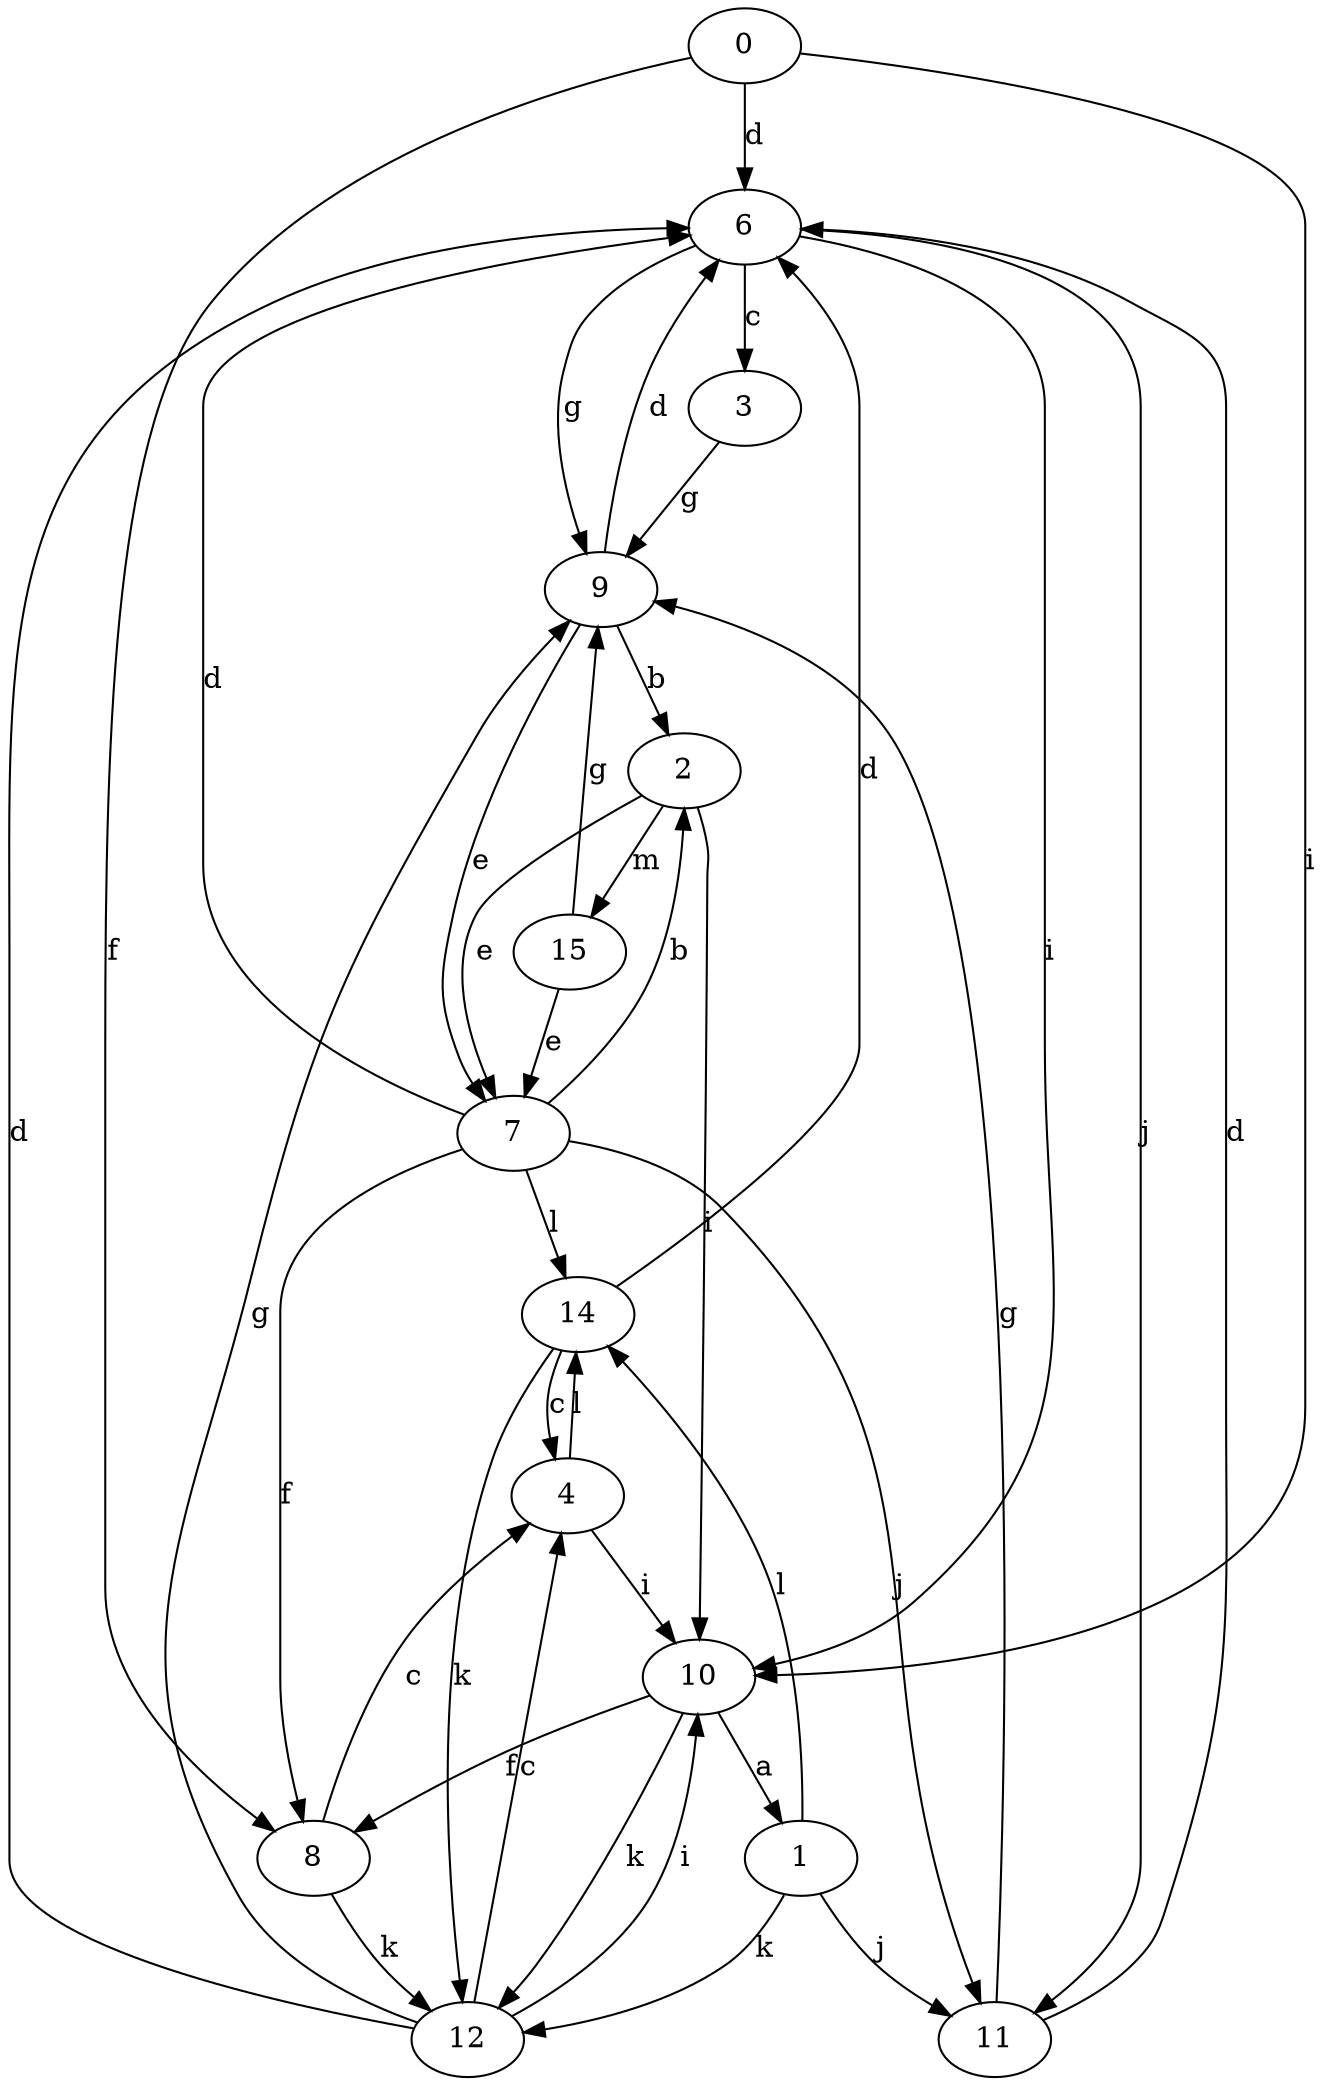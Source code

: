 strict digraph  {
0;
1;
2;
3;
4;
6;
7;
8;
9;
10;
11;
12;
14;
15;
0 -> 6  [label=d];
0 -> 8  [label=f];
0 -> 10  [label=i];
1 -> 11  [label=j];
1 -> 12  [label=k];
1 -> 14  [label=l];
2 -> 7  [label=e];
2 -> 10  [label=i];
2 -> 15  [label=m];
3 -> 9  [label=g];
4 -> 10  [label=i];
4 -> 14  [label=l];
6 -> 3  [label=c];
6 -> 9  [label=g];
6 -> 10  [label=i];
6 -> 11  [label=j];
7 -> 2  [label=b];
7 -> 6  [label=d];
7 -> 8  [label=f];
7 -> 11  [label=j];
7 -> 14  [label=l];
8 -> 4  [label=c];
8 -> 12  [label=k];
9 -> 2  [label=b];
9 -> 6  [label=d];
9 -> 7  [label=e];
10 -> 1  [label=a];
10 -> 8  [label=f];
10 -> 12  [label=k];
11 -> 6  [label=d];
11 -> 9  [label=g];
12 -> 4  [label=c];
12 -> 6  [label=d];
12 -> 9  [label=g];
12 -> 10  [label=i];
14 -> 4  [label=c];
14 -> 6  [label=d];
14 -> 12  [label=k];
15 -> 7  [label=e];
15 -> 9  [label=g];
}
